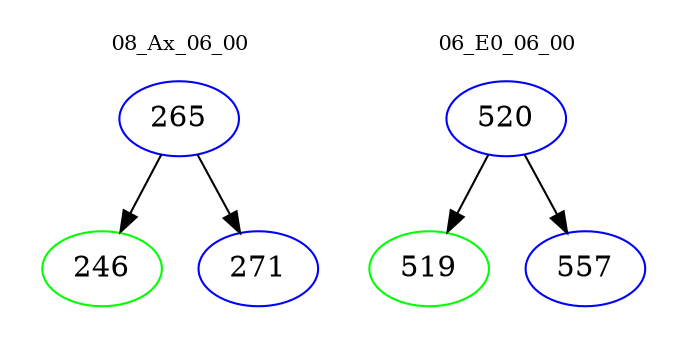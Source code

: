 digraph{
subgraph cluster_0 {
color = white
label = "08_Ax_06_00";
fontsize=10;
T0_265 [label="265", color="blue"]
T0_265 -> T0_246 [color="black"]
T0_246 [label="246", color="green"]
T0_265 -> T0_271 [color="black"]
T0_271 [label="271", color="blue"]
}
subgraph cluster_1 {
color = white
label = "06_E0_06_00";
fontsize=10;
T1_520 [label="520", color="blue"]
T1_520 -> T1_519 [color="black"]
T1_519 [label="519", color="green"]
T1_520 -> T1_557 [color="black"]
T1_557 [label="557", color="blue"]
}
}
